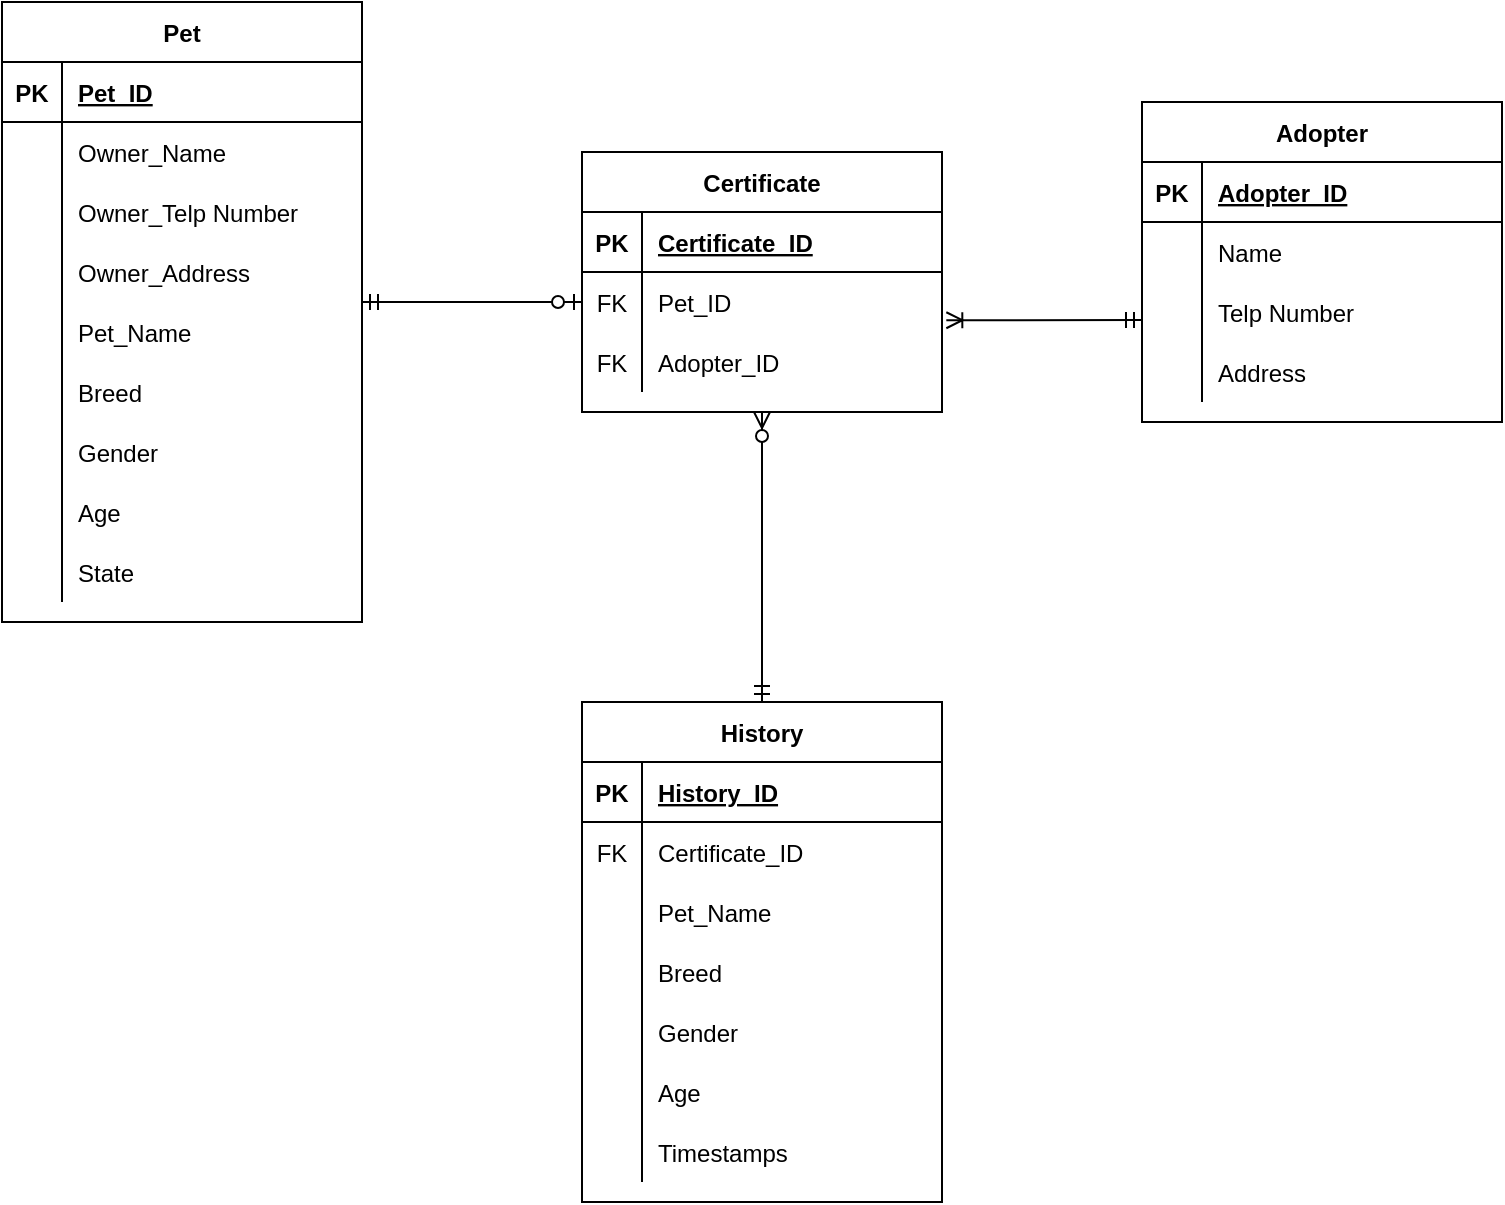 <mxfile version="16.0.0" type="github" pages="2">
  <diagram id="2J634cxyii3OIA9NPOQA" name="ERD">
    <mxGraphModel dx="1117" dy="669" grid="1" gridSize="10" guides="1" tooltips="1" connect="1" arrows="1" fold="1" page="1" pageScale="1" pageWidth="850" pageHeight="1100" math="0" shadow="0">
      <root>
        <mxCell id="0" />
        <mxCell id="1" parent="0" />
        <mxCell id="9ehrHhDZK52EgDD9as42-1" value="Pet" style="shape=table;startSize=30;container=1;collapsible=1;childLayout=tableLayout;fixedRows=1;rowLines=0;fontStyle=1;align=center;resizeLast=1;" parent="1" vertex="1">
          <mxGeometry x="20" y="150" width="180" height="310" as="geometry" />
        </mxCell>
        <mxCell id="9ehrHhDZK52EgDD9as42-2" value="" style="shape=partialRectangle;collapsible=0;dropTarget=0;pointerEvents=0;fillColor=none;top=0;left=0;bottom=1;right=0;points=[[0,0.5],[1,0.5]];portConstraint=eastwest;" parent="9ehrHhDZK52EgDD9as42-1" vertex="1">
          <mxGeometry y="30" width="180" height="30" as="geometry" />
        </mxCell>
        <mxCell id="9ehrHhDZK52EgDD9as42-3" value="PK" style="shape=partialRectangle;connectable=0;fillColor=none;top=0;left=0;bottom=0;right=0;fontStyle=1;overflow=hidden;" parent="9ehrHhDZK52EgDD9as42-2" vertex="1">
          <mxGeometry width="30" height="30" as="geometry">
            <mxRectangle width="30" height="30" as="alternateBounds" />
          </mxGeometry>
        </mxCell>
        <mxCell id="9ehrHhDZK52EgDD9as42-4" value="Pet_ID" style="shape=partialRectangle;connectable=0;fillColor=none;top=0;left=0;bottom=0;right=0;align=left;spacingLeft=6;fontStyle=5;overflow=hidden;" parent="9ehrHhDZK52EgDD9as42-2" vertex="1">
          <mxGeometry x="30" width="150" height="30" as="geometry">
            <mxRectangle width="150" height="30" as="alternateBounds" />
          </mxGeometry>
        </mxCell>
        <mxCell id="9ehrHhDZK52EgDD9as42-5" style="shape=partialRectangle;collapsible=0;dropTarget=0;pointerEvents=0;fillColor=none;top=0;left=0;bottom=0;right=0;points=[[0,0.5],[1,0.5]];portConstraint=eastwest;" parent="9ehrHhDZK52EgDD9as42-1" vertex="1">
          <mxGeometry y="60" width="180" height="30" as="geometry" />
        </mxCell>
        <mxCell id="9ehrHhDZK52EgDD9as42-6" value="" style="shape=partialRectangle;connectable=0;fillColor=none;top=0;left=0;bottom=0;right=0;editable=1;overflow=hidden;" parent="9ehrHhDZK52EgDD9as42-5" vertex="1">
          <mxGeometry width="30" height="30" as="geometry">
            <mxRectangle width="30" height="30" as="alternateBounds" />
          </mxGeometry>
        </mxCell>
        <mxCell id="9ehrHhDZK52EgDD9as42-7" value="Owner_Name" style="shape=partialRectangle;connectable=0;fillColor=none;top=0;left=0;bottom=0;right=0;align=left;spacingLeft=6;overflow=hidden;" parent="9ehrHhDZK52EgDD9as42-5" vertex="1">
          <mxGeometry x="30" width="150" height="30" as="geometry">
            <mxRectangle width="150" height="30" as="alternateBounds" />
          </mxGeometry>
        </mxCell>
        <mxCell id="9ehrHhDZK52EgDD9as42-8" style="shape=partialRectangle;collapsible=0;dropTarget=0;pointerEvents=0;fillColor=none;top=0;left=0;bottom=0;right=0;points=[[0,0.5],[1,0.5]];portConstraint=eastwest;" parent="9ehrHhDZK52EgDD9as42-1" vertex="1">
          <mxGeometry y="90" width="180" height="30" as="geometry" />
        </mxCell>
        <mxCell id="9ehrHhDZK52EgDD9as42-9" style="shape=partialRectangle;connectable=0;fillColor=none;top=0;left=0;bottom=0;right=0;editable=1;overflow=hidden;" parent="9ehrHhDZK52EgDD9as42-8" vertex="1">
          <mxGeometry width="30" height="30" as="geometry">
            <mxRectangle width="30" height="30" as="alternateBounds" />
          </mxGeometry>
        </mxCell>
        <mxCell id="9ehrHhDZK52EgDD9as42-10" value="Owner_Telp Number" style="shape=partialRectangle;connectable=0;fillColor=none;top=0;left=0;bottom=0;right=0;align=left;spacingLeft=6;overflow=hidden;" parent="9ehrHhDZK52EgDD9as42-8" vertex="1">
          <mxGeometry x="30" width="150" height="30" as="geometry">
            <mxRectangle width="150" height="30" as="alternateBounds" />
          </mxGeometry>
        </mxCell>
        <mxCell id="9ehrHhDZK52EgDD9as42-11" style="shape=partialRectangle;collapsible=0;dropTarget=0;pointerEvents=0;fillColor=none;top=0;left=0;bottom=0;right=0;points=[[0,0.5],[1,0.5]];portConstraint=eastwest;" parent="9ehrHhDZK52EgDD9as42-1" vertex="1">
          <mxGeometry y="120" width="180" height="30" as="geometry" />
        </mxCell>
        <mxCell id="9ehrHhDZK52EgDD9as42-12" style="shape=partialRectangle;connectable=0;fillColor=none;top=0;left=0;bottom=0;right=0;editable=1;overflow=hidden;" parent="9ehrHhDZK52EgDD9as42-11" vertex="1">
          <mxGeometry width="30" height="30" as="geometry">
            <mxRectangle width="30" height="30" as="alternateBounds" />
          </mxGeometry>
        </mxCell>
        <mxCell id="9ehrHhDZK52EgDD9as42-13" value="Owner_Address" style="shape=partialRectangle;connectable=0;fillColor=none;top=0;left=0;bottom=0;right=0;align=left;spacingLeft=6;overflow=hidden;" parent="9ehrHhDZK52EgDD9as42-11" vertex="1">
          <mxGeometry x="30" width="150" height="30" as="geometry">
            <mxRectangle width="150" height="30" as="alternateBounds" />
          </mxGeometry>
        </mxCell>
        <mxCell id="9ehrHhDZK52EgDD9as42-14" value="" style="shape=partialRectangle;collapsible=0;dropTarget=0;pointerEvents=0;fillColor=none;top=0;left=0;bottom=0;right=0;points=[[0,0.5],[1,0.5]];portConstraint=eastwest;" parent="9ehrHhDZK52EgDD9as42-1" vertex="1">
          <mxGeometry y="150" width="180" height="30" as="geometry" />
        </mxCell>
        <mxCell id="9ehrHhDZK52EgDD9as42-15" value="" style="shape=partialRectangle;connectable=0;fillColor=none;top=0;left=0;bottom=0;right=0;editable=1;overflow=hidden;" parent="9ehrHhDZK52EgDD9as42-14" vertex="1">
          <mxGeometry width="30" height="30" as="geometry">
            <mxRectangle width="30" height="30" as="alternateBounds" />
          </mxGeometry>
        </mxCell>
        <mxCell id="9ehrHhDZK52EgDD9as42-16" value="Pet_Name" style="shape=partialRectangle;connectable=0;fillColor=none;top=0;left=0;bottom=0;right=0;align=left;spacingLeft=6;overflow=hidden;" parent="9ehrHhDZK52EgDD9as42-14" vertex="1">
          <mxGeometry x="30" width="150" height="30" as="geometry">
            <mxRectangle width="150" height="30" as="alternateBounds" />
          </mxGeometry>
        </mxCell>
        <mxCell id="9ehrHhDZK52EgDD9as42-17" value="" style="shape=partialRectangle;collapsible=0;dropTarget=0;pointerEvents=0;fillColor=none;top=0;left=0;bottom=0;right=0;points=[[0,0.5],[1,0.5]];portConstraint=eastwest;" parent="9ehrHhDZK52EgDD9as42-1" vertex="1">
          <mxGeometry y="180" width="180" height="30" as="geometry" />
        </mxCell>
        <mxCell id="9ehrHhDZK52EgDD9as42-18" value="" style="shape=partialRectangle;connectable=0;fillColor=none;top=0;left=0;bottom=0;right=0;editable=1;overflow=hidden;" parent="9ehrHhDZK52EgDD9as42-17" vertex="1">
          <mxGeometry width="30" height="30" as="geometry">
            <mxRectangle width="30" height="30" as="alternateBounds" />
          </mxGeometry>
        </mxCell>
        <mxCell id="9ehrHhDZK52EgDD9as42-19" value="Breed" style="shape=partialRectangle;connectable=0;fillColor=none;top=0;left=0;bottom=0;right=0;align=left;spacingLeft=6;overflow=hidden;" parent="9ehrHhDZK52EgDD9as42-17" vertex="1">
          <mxGeometry x="30" width="150" height="30" as="geometry">
            <mxRectangle width="150" height="30" as="alternateBounds" />
          </mxGeometry>
        </mxCell>
        <mxCell id="9ehrHhDZK52EgDD9as42-20" value="" style="shape=partialRectangle;collapsible=0;dropTarget=0;pointerEvents=0;fillColor=none;top=0;left=0;bottom=0;right=0;points=[[0,0.5],[1,0.5]];portConstraint=eastwest;" parent="9ehrHhDZK52EgDD9as42-1" vertex="1">
          <mxGeometry y="210" width="180" height="30" as="geometry" />
        </mxCell>
        <mxCell id="9ehrHhDZK52EgDD9as42-21" value="" style="shape=partialRectangle;connectable=0;fillColor=none;top=0;left=0;bottom=0;right=0;editable=1;overflow=hidden;" parent="9ehrHhDZK52EgDD9as42-20" vertex="1">
          <mxGeometry width="30" height="30" as="geometry">
            <mxRectangle width="30" height="30" as="alternateBounds" />
          </mxGeometry>
        </mxCell>
        <mxCell id="9ehrHhDZK52EgDD9as42-22" value="Gender" style="shape=partialRectangle;connectable=0;fillColor=none;top=0;left=0;bottom=0;right=0;align=left;spacingLeft=6;overflow=hidden;" parent="9ehrHhDZK52EgDD9as42-20" vertex="1">
          <mxGeometry x="30" width="150" height="30" as="geometry">
            <mxRectangle width="150" height="30" as="alternateBounds" />
          </mxGeometry>
        </mxCell>
        <mxCell id="9ehrHhDZK52EgDD9as42-23" style="shape=partialRectangle;collapsible=0;dropTarget=0;pointerEvents=0;fillColor=none;top=0;left=0;bottom=0;right=0;points=[[0,0.5],[1,0.5]];portConstraint=eastwest;" parent="9ehrHhDZK52EgDD9as42-1" vertex="1">
          <mxGeometry y="240" width="180" height="30" as="geometry" />
        </mxCell>
        <mxCell id="9ehrHhDZK52EgDD9as42-24" style="shape=partialRectangle;connectable=0;fillColor=none;top=0;left=0;bottom=0;right=0;editable=1;overflow=hidden;" parent="9ehrHhDZK52EgDD9as42-23" vertex="1">
          <mxGeometry width="30" height="30" as="geometry">
            <mxRectangle width="30" height="30" as="alternateBounds" />
          </mxGeometry>
        </mxCell>
        <mxCell id="9ehrHhDZK52EgDD9as42-25" value="Age" style="shape=partialRectangle;connectable=0;fillColor=none;top=0;left=0;bottom=0;right=0;align=left;spacingLeft=6;overflow=hidden;" parent="9ehrHhDZK52EgDD9as42-23" vertex="1">
          <mxGeometry x="30" width="150" height="30" as="geometry">
            <mxRectangle width="150" height="30" as="alternateBounds" />
          </mxGeometry>
        </mxCell>
        <mxCell id="6R1axX1EwmKw5E2RZolj-1" style="shape=partialRectangle;collapsible=0;dropTarget=0;pointerEvents=0;fillColor=none;top=0;left=0;bottom=0;right=0;points=[[0,0.5],[1,0.5]];portConstraint=eastwest;" parent="9ehrHhDZK52EgDD9as42-1" vertex="1">
          <mxGeometry y="270" width="180" height="30" as="geometry" />
        </mxCell>
        <mxCell id="6R1axX1EwmKw5E2RZolj-2" style="shape=partialRectangle;connectable=0;fillColor=none;top=0;left=0;bottom=0;right=0;editable=1;overflow=hidden;" parent="6R1axX1EwmKw5E2RZolj-1" vertex="1">
          <mxGeometry width="30" height="30" as="geometry">
            <mxRectangle width="30" height="30" as="alternateBounds" />
          </mxGeometry>
        </mxCell>
        <mxCell id="6R1axX1EwmKw5E2RZolj-3" value="State" style="shape=partialRectangle;connectable=0;fillColor=none;top=0;left=0;bottom=0;right=0;align=left;spacingLeft=6;overflow=hidden;" parent="6R1axX1EwmKw5E2RZolj-1" vertex="1">
          <mxGeometry x="30" width="150" height="30" as="geometry">
            <mxRectangle width="150" height="30" as="alternateBounds" />
          </mxGeometry>
        </mxCell>
        <mxCell id="9ehrHhDZK52EgDD9as42-26" value="Adopter" style="shape=table;startSize=30;container=1;collapsible=1;childLayout=tableLayout;fixedRows=1;rowLines=0;fontStyle=1;align=center;resizeLast=1;" parent="1" vertex="1">
          <mxGeometry x="590" y="200" width="180" height="160" as="geometry" />
        </mxCell>
        <mxCell id="9ehrHhDZK52EgDD9as42-27" value="" style="shape=partialRectangle;collapsible=0;dropTarget=0;pointerEvents=0;fillColor=none;top=0;left=0;bottom=1;right=0;points=[[0,0.5],[1,0.5]];portConstraint=eastwest;" parent="9ehrHhDZK52EgDD9as42-26" vertex="1">
          <mxGeometry y="30" width="180" height="30" as="geometry" />
        </mxCell>
        <mxCell id="9ehrHhDZK52EgDD9as42-28" value="PK" style="shape=partialRectangle;connectable=0;fillColor=none;top=0;left=0;bottom=0;right=0;fontStyle=1;overflow=hidden;" parent="9ehrHhDZK52EgDD9as42-27" vertex="1">
          <mxGeometry width="30" height="30" as="geometry">
            <mxRectangle width="30" height="30" as="alternateBounds" />
          </mxGeometry>
        </mxCell>
        <mxCell id="9ehrHhDZK52EgDD9as42-29" value="Adopter_ID" style="shape=partialRectangle;connectable=0;fillColor=none;top=0;left=0;bottom=0;right=0;align=left;spacingLeft=6;fontStyle=5;overflow=hidden;" parent="9ehrHhDZK52EgDD9as42-27" vertex="1">
          <mxGeometry x="30" width="150" height="30" as="geometry">
            <mxRectangle width="150" height="30" as="alternateBounds" />
          </mxGeometry>
        </mxCell>
        <mxCell id="9ehrHhDZK52EgDD9as42-30" value="" style="shape=partialRectangle;collapsible=0;dropTarget=0;pointerEvents=0;fillColor=none;top=0;left=0;bottom=0;right=0;points=[[0,0.5],[1,0.5]];portConstraint=eastwest;" parent="9ehrHhDZK52EgDD9as42-26" vertex="1">
          <mxGeometry y="60" width="180" height="30" as="geometry" />
        </mxCell>
        <mxCell id="9ehrHhDZK52EgDD9as42-31" value="" style="shape=partialRectangle;connectable=0;fillColor=none;top=0;left=0;bottom=0;right=0;editable=1;overflow=hidden;" parent="9ehrHhDZK52EgDD9as42-30" vertex="1">
          <mxGeometry width="30" height="30" as="geometry">
            <mxRectangle width="30" height="30" as="alternateBounds" />
          </mxGeometry>
        </mxCell>
        <mxCell id="9ehrHhDZK52EgDD9as42-32" value="Name" style="shape=partialRectangle;connectable=0;fillColor=none;top=0;left=0;bottom=0;right=0;align=left;spacingLeft=6;overflow=hidden;" parent="9ehrHhDZK52EgDD9as42-30" vertex="1">
          <mxGeometry x="30" width="150" height="30" as="geometry">
            <mxRectangle width="150" height="30" as="alternateBounds" />
          </mxGeometry>
        </mxCell>
        <mxCell id="9ehrHhDZK52EgDD9as42-33" value="" style="shape=partialRectangle;collapsible=0;dropTarget=0;pointerEvents=0;fillColor=none;top=0;left=0;bottom=0;right=0;points=[[0,0.5],[1,0.5]];portConstraint=eastwest;" parent="9ehrHhDZK52EgDD9as42-26" vertex="1">
          <mxGeometry y="90" width="180" height="30" as="geometry" />
        </mxCell>
        <mxCell id="9ehrHhDZK52EgDD9as42-34" value="" style="shape=partialRectangle;connectable=0;fillColor=none;top=0;left=0;bottom=0;right=0;editable=1;overflow=hidden;" parent="9ehrHhDZK52EgDD9as42-33" vertex="1">
          <mxGeometry width="30" height="30" as="geometry">
            <mxRectangle width="30" height="30" as="alternateBounds" />
          </mxGeometry>
        </mxCell>
        <mxCell id="9ehrHhDZK52EgDD9as42-35" value="Telp Number" style="shape=partialRectangle;connectable=0;fillColor=none;top=0;left=0;bottom=0;right=0;align=left;spacingLeft=6;overflow=hidden;" parent="9ehrHhDZK52EgDD9as42-33" vertex="1">
          <mxGeometry x="30" width="150" height="30" as="geometry">
            <mxRectangle width="150" height="30" as="alternateBounds" />
          </mxGeometry>
        </mxCell>
        <mxCell id="9ehrHhDZK52EgDD9as42-36" value="" style="shape=partialRectangle;collapsible=0;dropTarget=0;pointerEvents=0;fillColor=none;top=0;left=0;bottom=0;right=0;points=[[0,0.5],[1,0.5]];portConstraint=eastwest;" parent="9ehrHhDZK52EgDD9as42-26" vertex="1">
          <mxGeometry y="120" width="180" height="30" as="geometry" />
        </mxCell>
        <mxCell id="9ehrHhDZK52EgDD9as42-37" value="" style="shape=partialRectangle;connectable=0;fillColor=none;top=0;left=0;bottom=0;right=0;editable=1;overflow=hidden;" parent="9ehrHhDZK52EgDD9as42-36" vertex="1">
          <mxGeometry width="30" height="30" as="geometry">
            <mxRectangle width="30" height="30" as="alternateBounds" />
          </mxGeometry>
        </mxCell>
        <mxCell id="9ehrHhDZK52EgDD9as42-38" value="Address" style="shape=partialRectangle;connectable=0;fillColor=none;top=0;left=0;bottom=0;right=0;align=left;spacingLeft=6;overflow=hidden;" parent="9ehrHhDZK52EgDD9as42-36" vertex="1">
          <mxGeometry x="30" width="150" height="30" as="geometry">
            <mxRectangle width="150" height="30" as="alternateBounds" />
          </mxGeometry>
        </mxCell>
        <mxCell id="9ehrHhDZK52EgDD9as42-61" value="Certificate" style="shape=table;startSize=30;container=1;collapsible=1;childLayout=tableLayout;fixedRows=1;rowLines=0;fontStyle=1;align=center;resizeLast=1;" parent="1" vertex="1">
          <mxGeometry x="310" y="225" width="180" height="130" as="geometry" />
        </mxCell>
        <mxCell id="9ehrHhDZK52EgDD9as42-62" value="" style="shape=partialRectangle;collapsible=0;dropTarget=0;pointerEvents=0;fillColor=none;top=0;left=0;bottom=1;right=0;points=[[0,0.5],[1,0.5]];portConstraint=eastwest;" parent="9ehrHhDZK52EgDD9as42-61" vertex="1">
          <mxGeometry y="30" width="180" height="30" as="geometry" />
        </mxCell>
        <mxCell id="9ehrHhDZK52EgDD9as42-63" value="PK" style="shape=partialRectangle;connectable=0;fillColor=none;top=0;left=0;bottom=0;right=0;fontStyle=1;overflow=hidden;" parent="9ehrHhDZK52EgDD9as42-62" vertex="1">
          <mxGeometry width="30" height="30" as="geometry">
            <mxRectangle width="30" height="30" as="alternateBounds" />
          </mxGeometry>
        </mxCell>
        <mxCell id="9ehrHhDZK52EgDD9as42-64" value="Certificate_ID" style="shape=partialRectangle;connectable=0;fillColor=none;top=0;left=0;bottom=0;right=0;align=left;spacingLeft=6;fontStyle=5;overflow=hidden;" parent="9ehrHhDZK52EgDD9as42-62" vertex="1">
          <mxGeometry x="30" width="150" height="30" as="geometry">
            <mxRectangle width="150" height="30" as="alternateBounds" />
          </mxGeometry>
        </mxCell>
        <mxCell id="9ehrHhDZK52EgDD9as42-65" value="" style="shape=partialRectangle;collapsible=0;dropTarget=0;pointerEvents=0;fillColor=none;top=0;left=0;bottom=0;right=0;points=[[0,0.5],[1,0.5]];portConstraint=eastwest;" parent="9ehrHhDZK52EgDD9as42-61" vertex="1">
          <mxGeometry y="60" width="180" height="30" as="geometry" />
        </mxCell>
        <mxCell id="9ehrHhDZK52EgDD9as42-66" value="FK" style="shape=partialRectangle;connectable=0;fillColor=none;top=0;left=0;bottom=0;right=0;editable=1;overflow=hidden;" parent="9ehrHhDZK52EgDD9as42-65" vertex="1">
          <mxGeometry width="30" height="30" as="geometry">
            <mxRectangle width="30" height="30" as="alternateBounds" />
          </mxGeometry>
        </mxCell>
        <mxCell id="9ehrHhDZK52EgDD9as42-67" value="Pet_ID" style="shape=partialRectangle;connectable=0;fillColor=none;top=0;left=0;bottom=0;right=0;align=left;spacingLeft=6;overflow=hidden;" parent="9ehrHhDZK52EgDD9as42-65" vertex="1">
          <mxGeometry x="30" width="150" height="30" as="geometry">
            <mxRectangle width="150" height="30" as="alternateBounds" />
          </mxGeometry>
        </mxCell>
        <mxCell id="9ehrHhDZK52EgDD9as42-68" value="" style="shape=partialRectangle;collapsible=0;dropTarget=0;pointerEvents=0;fillColor=none;top=0;left=0;bottom=0;right=0;points=[[0,0.5],[1,0.5]];portConstraint=eastwest;" parent="9ehrHhDZK52EgDD9as42-61" vertex="1">
          <mxGeometry y="90" width="180" height="30" as="geometry" />
        </mxCell>
        <mxCell id="9ehrHhDZK52EgDD9as42-69" value="FK" style="shape=partialRectangle;connectable=0;fillColor=none;top=0;left=0;bottom=0;right=0;editable=1;overflow=hidden;" parent="9ehrHhDZK52EgDD9as42-68" vertex="1">
          <mxGeometry width="30" height="30" as="geometry">
            <mxRectangle width="30" height="30" as="alternateBounds" />
          </mxGeometry>
        </mxCell>
        <mxCell id="9ehrHhDZK52EgDD9as42-70" value="Adopter_ID" style="shape=partialRectangle;connectable=0;fillColor=none;top=0;left=0;bottom=0;right=0;align=left;spacingLeft=6;overflow=hidden;" parent="9ehrHhDZK52EgDD9as42-68" vertex="1">
          <mxGeometry x="30" width="150" height="30" as="geometry">
            <mxRectangle width="150" height="30" as="alternateBounds" />
          </mxGeometry>
        </mxCell>
        <mxCell id="9ehrHhDZK52EgDD9as42-71" value="" style="fontSize=12;html=1;endArrow=ERzeroToOne;startArrow=ERmandOne;rounded=0;entryX=0;entryY=0.5;entryDx=0;entryDy=0;" parent="1" target="9ehrHhDZK52EgDD9as42-65" edge="1">
          <mxGeometry width="100" height="100" relative="1" as="geometry">
            <mxPoint x="200" y="300" as="sourcePoint" />
            <mxPoint x="420" y="180" as="targetPoint" />
          </mxGeometry>
        </mxCell>
        <mxCell id="9ehrHhDZK52EgDD9as42-72" value="" style="fontSize=12;html=1;endArrow=ERoneToMany;startArrow=ERmandOne;rounded=0;entryX=1.012;entryY=0.804;entryDx=0;entryDy=0;entryPerimeter=0;" parent="1" target="9ehrHhDZK52EgDD9as42-65" edge="1">
          <mxGeometry width="100" height="100" relative="1" as="geometry">
            <mxPoint x="590" y="309" as="sourcePoint" />
            <mxPoint x="590" y="210" as="targetPoint" />
          </mxGeometry>
        </mxCell>
        <mxCell id="9ehrHhDZK52EgDD9as42-73" value="" style="fontSize=12;html=1;endArrow=ERzeroToMany;startArrow=ERmandOne;rounded=0;exitX=0.5;exitY=0;exitDx=0;exitDy=0;entryX=0.5;entryY=1;entryDx=0;entryDy=0;" parent="1" target="9ehrHhDZK52EgDD9as42-61" edge="1">
          <mxGeometry width="100" height="100" relative="1" as="geometry">
            <mxPoint x="400" y="500" as="sourcePoint" />
            <mxPoint x="300" y="400" as="targetPoint" />
          </mxGeometry>
        </mxCell>
        <mxCell id="JQQU0Y_YsM3OxfZY5DyW-1" value="History" style="shape=table;startSize=30;container=1;collapsible=1;childLayout=tableLayout;fixedRows=1;rowLines=0;fontStyle=1;align=center;resizeLast=1;" parent="1" vertex="1">
          <mxGeometry x="310" y="500" width="180" height="250" as="geometry" />
        </mxCell>
        <mxCell id="JQQU0Y_YsM3OxfZY5DyW-2" value="" style="shape=partialRectangle;collapsible=0;dropTarget=0;pointerEvents=0;fillColor=none;top=0;left=0;bottom=1;right=0;points=[[0,0.5],[1,0.5]];portConstraint=eastwest;" parent="JQQU0Y_YsM3OxfZY5DyW-1" vertex="1">
          <mxGeometry y="30" width="180" height="30" as="geometry" />
        </mxCell>
        <mxCell id="JQQU0Y_YsM3OxfZY5DyW-3" value="PK" style="shape=partialRectangle;connectable=0;fillColor=none;top=0;left=0;bottom=0;right=0;fontStyle=1;overflow=hidden;" parent="JQQU0Y_YsM3OxfZY5DyW-2" vertex="1">
          <mxGeometry width="30" height="30" as="geometry">
            <mxRectangle width="30" height="30" as="alternateBounds" />
          </mxGeometry>
        </mxCell>
        <mxCell id="JQQU0Y_YsM3OxfZY5DyW-4" value="History_ID" style="shape=partialRectangle;connectable=0;fillColor=none;top=0;left=0;bottom=0;right=0;align=left;spacingLeft=6;fontStyle=5;overflow=hidden;" parent="JQQU0Y_YsM3OxfZY5DyW-2" vertex="1">
          <mxGeometry x="30" width="150" height="30" as="geometry">
            <mxRectangle width="150" height="30" as="alternateBounds" />
          </mxGeometry>
        </mxCell>
        <mxCell id="JQQU0Y_YsM3OxfZY5DyW-5" style="shape=partialRectangle;collapsible=0;dropTarget=0;pointerEvents=0;fillColor=none;top=0;left=0;bottom=0;right=0;points=[[0,0.5],[1,0.5]];portConstraint=eastwest;" parent="JQQU0Y_YsM3OxfZY5DyW-1" vertex="1">
          <mxGeometry y="60" width="180" height="30" as="geometry" />
        </mxCell>
        <mxCell id="JQQU0Y_YsM3OxfZY5DyW-6" value="FK" style="shape=partialRectangle;connectable=0;fillColor=none;top=0;left=0;bottom=0;right=0;editable=1;overflow=hidden;" parent="JQQU0Y_YsM3OxfZY5DyW-5" vertex="1">
          <mxGeometry width="30" height="30" as="geometry">
            <mxRectangle width="30" height="30" as="alternateBounds" />
          </mxGeometry>
        </mxCell>
        <mxCell id="JQQU0Y_YsM3OxfZY5DyW-7" value="Certificate_ID" style="shape=partialRectangle;connectable=0;fillColor=none;top=0;left=0;bottom=0;right=0;align=left;spacingLeft=6;overflow=hidden;" parent="JQQU0Y_YsM3OxfZY5DyW-5" vertex="1">
          <mxGeometry x="30" width="150" height="30" as="geometry">
            <mxRectangle width="150" height="30" as="alternateBounds" />
          </mxGeometry>
        </mxCell>
        <mxCell id="JQQU0Y_YsM3OxfZY5DyW-8" style="shape=partialRectangle;collapsible=0;dropTarget=0;pointerEvents=0;fillColor=none;top=0;left=0;bottom=0;right=0;points=[[0,0.5],[1,0.5]];portConstraint=eastwest;" parent="JQQU0Y_YsM3OxfZY5DyW-1" vertex="1">
          <mxGeometry y="90" width="180" height="30" as="geometry" />
        </mxCell>
        <mxCell id="JQQU0Y_YsM3OxfZY5DyW-9" style="shape=partialRectangle;connectable=0;fillColor=none;top=0;left=0;bottom=0;right=0;editable=1;overflow=hidden;" parent="JQQU0Y_YsM3OxfZY5DyW-8" vertex="1">
          <mxGeometry width="30" height="30" as="geometry">
            <mxRectangle width="30" height="30" as="alternateBounds" />
          </mxGeometry>
        </mxCell>
        <mxCell id="JQQU0Y_YsM3OxfZY5DyW-10" value="Pet_Name" style="shape=partialRectangle;connectable=0;fillColor=none;top=0;left=0;bottom=0;right=0;align=left;spacingLeft=6;overflow=hidden;" parent="JQQU0Y_YsM3OxfZY5DyW-8" vertex="1">
          <mxGeometry x="30" width="150" height="30" as="geometry">
            <mxRectangle width="150" height="30" as="alternateBounds" />
          </mxGeometry>
        </mxCell>
        <mxCell id="JQQU0Y_YsM3OxfZY5DyW-11" style="shape=partialRectangle;collapsible=0;dropTarget=0;pointerEvents=0;fillColor=none;top=0;left=0;bottom=0;right=0;points=[[0,0.5],[1,0.5]];portConstraint=eastwest;" parent="JQQU0Y_YsM3OxfZY5DyW-1" vertex="1">
          <mxGeometry y="120" width="180" height="30" as="geometry" />
        </mxCell>
        <mxCell id="JQQU0Y_YsM3OxfZY5DyW-12" style="shape=partialRectangle;connectable=0;fillColor=none;top=0;left=0;bottom=0;right=0;editable=1;overflow=hidden;" parent="JQQU0Y_YsM3OxfZY5DyW-11" vertex="1">
          <mxGeometry width="30" height="30" as="geometry">
            <mxRectangle width="30" height="30" as="alternateBounds" />
          </mxGeometry>
        </mxCell>
        <mxCell id="JQQU0Y_YsM3OxfZY5DyW-13" value="Breed" style="shape=partialRectangle;connectable=0;fillColor=none;top=0;left=0;bottom=0;right=0;align=left;spacingLeft=6;overflow=hidden;" parent="JQQU0Y_YsM3OxfZY5DyW-11" vertex="1">
          <mxGeometry x="30" width="150" height="30" as="geometry">
            <mxRectangle width="150" height="30" as="alternateBounds" />
          </mxGeometry>
        </mxCell>
        <mxCell id="JQQU0Y_YsM3OxfZY5DyW-14" value="" style="shape=partialRectangle;collapsible=0;dropTarget=0;pointerEvents=0;fillColor=none;top=0;left=0;bottom=0;right=0;points=[[0,0.5],[1,0.5]];portConstraint=eastwest;" parent="JQQU0Y_YsM3OxfZY5DyW-1" vertex="1">
          <mxGeometry y="150" width="180" height="30" as="geometry" />
        </mxCell>
        <mxCell id="JQQU0Y_YsM3OxfZY5DyW-15" value="" style="shape=partialRectangle;connectable=0;fillColor=none;top=0;left=0;bottom=0;right=0;editable=1;overflow=hidden;" parent="JQQU0Y_YsM3OxfZY5DyW-14" vertex="1">
          <mxGeometry width="30" height="30" as="geometry">
            <mxRectangle width="30" height="30" as="alternateBounds" />
          </mxGeometry>
        </mxCell>
        <mxCell id="JQQU0Y_YsM3OxfZY5DyW-16" value="Gender" style="shape=partialRectangle;connectable=0;fillColor=none;top=0;left=0;bottom=0;right=0;align=left;spacingLeft=6;overflow=hidden;" parent="JQQU0Y_YsM3OxfZY5DyW-14" vertex="1">
          <mxGeometry x="30" width="150" height="30" as="geometry">
            <mxRectangle width="150" height="30" as="alternateBounds" />
          </mxGeometry>
        </mxCell>
        <mxCell id="JQQU0Y_YsM3OxfZY5DyW-17" value="" style="shape=partialRectangle;collapsible=0;dropTarget=0;pointerEvents=0;fillColor=none;top=0;left=0;bottom=0;right=0;points=[[0,0.5],[1,0.5]];portConstraint=eastwest;" parent="JQQU0Y_YsM3OxfZY5DyW-1" vertex="1">
          <mxGeometry y="180" width="180" height="30" as="geometry" />
        </mxCell>
        <mxCell id="JQQU0Y_YsM3OxfZY5DyW-18" value="" style="shape=partialRectangle;connectable=0;fillColor=none;top=0;left=0;bottom=0;right=0;editable=1;overflow=hidden;" parent="JQQU0Y_YsM3OxfZY5DyW-17" vertex="1">
          <mxGeometry width="30" height="30" as="geometry">
            <mxRectangle width="30" height="30" as="alternateBounds" />
          </mxGeometry>
        </mxCell>
        <mxCell id="JQQU0Y_YsM3OxfZY5DyW-19" value="Age" style="shape=partialRectangle;connectable=0;fillColor=none;top=0;left=0;bottom=0;right=0;align=left;spacingLeft=6;overflow=hidden;" parent="JQQU0Y_YsM3OxfZY5DyW-17" vertex="1">
          <mxGeometry x="30" width="150" height="30" as="geometry">
            <mxRectangle width="150" height="30" as="alternateBounds" />
          </mxGeometry>
        </mxCell>
        <mxCell id="JQQU0Y_YsM3OxfZY5DyW-20" value="" style="shape=partialRectangle;collapsible=0;dropTarget=0;pointerEvents=0;fillColor=none;top=0;left=0;bottom=0;right=0;points=[[0,0.5],[1,0.5]];portConstraint=eastwest;" parent="JQQU0Y_YsM3OxfZY5DyW-1" vertex="1">
          <mxGeometry y="210" width="180" height="30" as="geometry" />
        </mxCell>
        <mxCell id="JQQU0Y_YsM3OxfZY5DyW-21" value="" style="shape=partialRectangle;connectable=0;fillColor=none;top=0;left=0;bottom=0;right=0;editable=1;overflow=hidden;" parent="JQQU0Y_YsM3OxfZY5DyW-20" vertex="1">
          <mxGeometry width="30" height="30" as="geometry">
            <mxRectangle width="30" height="30" as="alternateBounds" />
          </mxGeometry>
        </mxCell>
        <mxCell id="JQQU0Y_YsM3OxfZY5DyW-22" value="Timestamps" style="shape=partialRectangle;connectable=0;fillColor=none;top=0;left=0;bottom=0;right=0;align=left;spacingLeft=6;overflow=hidden;" parent="JQQU0Y_YsM3OxfZY5DyW-20" vertex="1">
          <mxGeometry x="30" width="150" height="30" as="geometry">
            <mxRectangle width="150" height="30" as="alternateBounds" />
          </mxGeometry>
        </mxCell>
      </root>
    </mxGraphModel>
  </diagram>
  <diagram id="evFEgjBao5wfJKTuTbFj" name="Skema diagram">
    <mxGraphModel dx="2153" dy="780" grid="1" gridSize="10" guides="1" tooltips="1" connect="1" arrows="1" fold="1" page="1" pageScale="1" pageWidth="850" pageHeight="1100" math="0" shadow="0">
      <root>
        <mxCell id="n9HTW4S1U68KLIDgizo6-0" />
        <mxCell id="n9HTW4S1U68KLIDgizo6-1" parent="n9HTW4S1U68KLIDgizo6-0" />
        <mxCell id="0QgfkrtzCJW_Zw9muQF2-0" value="&lt;u&gt;&lt;b&gt;&lt;font style=&quot;font-size: 14px&quot;&gt;Pet_ID&lt;/font&gt;&lt;/b&gt;&lt;/u&gt;" style="rounded=0;whiteSpace=wrap;html=1;" parent="n9HTW4S1U68KLIDgizo6-1" vertex="1">
          <mxGeometry x="110" y="190" width="120" height="60" as="geometry" />
        </mxCell>
        <mxCell id="0QgfkrtzCJW_Zw9muQF2-1" value="&lt;font style=&quot;font-size: 14px&quot;&gt;Pet_Name&lt;/font&gt;" style="rounded=0;whiteSpace=wrap;html=1;" parent="n9HTW4S1U68KLIDgizo6-1" vertex="1">
          <mxGeometry x="590" y="190" width="120" height="60" as="geometry" />
        </mxCell>
        <mxCell id="0QgfkrtzCJW_Zw9muQF2-2" value="&lt;font style=&quot;font-size: 14px&quot;&gt;Breed&lt;/font&gt;" style="rounded=0;whiteSpace=wrap;html=1;" parent="n9HTW4S1U68KLIDgizo6-1" vertex="1">
          <mxGeometry x="710" y="190" width="120" height="60" as="geometry" />
        </mxCell>
        <mxCell id="0QgfkrtzCJW_Zw9muQF2-3" value="&lt;font style=&quot;font-size: 14px&quot;&gt;Gender&lt;/font&gt;" style="rounded=0;whiteSpace=wrap;html=1;" parent="n9HTW4S1U68KLIDgizo6-1" vertex="1">
          <mxGeometry x="830" y="190" width="120" height="60" as="geometry" />
        </mxCell>
        <mxCell id="0QgfkrtzCJW_Zw9muQF2-4" value="&lt;span style=&quot;font-size: 14px&quot;&gt;Age&lt;/span&gt;" style="rounded=0;whiteSpace=wrap;html=1;" parent="n9HTW4S1U68KLIDgizo6-1" vertex="1">
          <mxGeometry x="950" y="190" width="120" height="60" as="geometry" />
        </mxCell>
        <mxCell id="0QgfkrtzCJW_Zw9muQF2-5" value="&lt;span style=&quot;font-size: 14px&quot;&gt;&lt;b&gt;&lt;u&gt;Adopter_ID&lt;/u&gt;&lt;/b&gt;&lt;/span&gt;" style="rounded=0;whiteSpace=wrap;html=1;" parent="n9HTW4S1U68KLIDgizo6-1" vertex="1">
          <mxGeometry x="110" y="310" width="120" height="60" as="geometry" />
        </mxCell>
        <mxCell id="0QgfkrtzCJW_Zw9muQF2-6" value="&lt;font style=&quot;font-size: 14px&quot;&gt;Name&lt;/font&gt;" style="rounded=0;whiteSpace=wrap;html=1;" parent="n9HTW4S1U68KLIDgizo6-1" vertex="1">
          <mxGeometry x="230" y="310" width="120" height="60" as="geometry" />
        </mxCell>
        <mxCell id="0QgfkrtzCJW_Zw9muQF2-7" value="&lt;font style=&quot;font-size: 14px&quot;&gt;Telp Number&lt;/font&gt;" style="rounded=0;whiteSpace=wrap;html=1;" parent="n9HTW4S1U68KLIDgizo6-1" vertex="1">
          <mxGeometry x="350" y="310" width="120" height="60" as="geometry" />
        </mxCell>
        <mxCell id="0QgfkrtzCJW_Zw9muQF2-8" value="&lt;span style=&quot;font-size: 14px&quot;&gt;Address&lt;/span&gt;" style="rounded=0;whiteSpace=wrap;html=1;" parent="n9HTW4S1U68KLIDgizo6-1" vertex="1">
          <mxGeometry x="470" y="310" width="120" height="60" as="geometry" />
        </mxCell>
        <mxCell id="0QgfkrtzCJW_Zw9muQF2-9" value="&lt;u&gt;&lt;font style=&quot;font-size: 14px&quot;&gt;&lt;b&gt;History_ID&lt;/b&gt;&lt;/font&gt;&lt;/u&gt;" style="rounded=0;whiteSpace=wrap;html=1;" parent="n9HTW4S1U68KLIDgizo6-1" vertex="1">
          <mxGeometry x="110" y="540" width="120" height="60" as="geometry" />
        </mxCell>
        <mxCell id="0QgfkrtzCJW_Zw9muQF2-10" value="&lt;span style=&quot;font-size: 14px&quot;&gt;Timestamps&lt;/span&gt;" style="rounded=0;whiteSpace=wrap;html=1;" parent="n9HTW4S1U68KLIDgizo6-1" vertex="1">
          <mxGeometry x="830" y="540" width="120" height="60" as="geometry" />
        </mxCell>
        <mxCell id="0QgfkrtzCJW_Zw9muQF2-11" value="&lt;font style=&quot;font-size: 14px&quot;&gt;Owner_Name&lt;/font&gt;" style="rounded=0;whiteSpace=wrap;html=1;" parent="n9HTW4S1U68KLIDgizo6-1" vertex="1">
          <mxGeometry x="230" y="190" width="120" height="60" as="geometry" />
        </mxCell>
        <mxCell id="0QgfkrtzCJW_Zw9muQF2-12" value="&lt;font style=&quot;font-size: 14px&quot;&gt;Owner_Telp Number&lt;/font&gt;" style="rounded=0;whiteSpace=wrap;html=1;" parent="n9HTW4S1U68KLIDgizo6-1" vertex="1">
          <mxGeometry x="350" y="190" width="120" height="60" as="geometry" />
        </mxCell>
        <mxCell id="0QgfkrtzCJW_Zw9muQF2-13" value="&lt;font style=&quot;font-size: 14px&quot;&gt;Owner_Address&lt;/font&gt;" style="rounded=0;whiteSpace=wrap;html=1;" parent="n9HTW4S1U68KLIDgizo6-1" vertex="1">
          <mxGeometry x="470" y="190" width="120" height="60" as="geometry" />
        </mxCell>
        <mxCell id="0QgfkrtzCJW_Zw9muQF2-14" value="&lt;font style=&quot;font-size: 14px&quot;&gt;Pet_Name&lt;/font&gt;" style="rounded=0;whiteSpace=wrap;html=1;" parent="n9HTW4S1U68KLIDgizo6-1" vertex="1">
          <mxGeometry x="350" y="540" width="120" height="60" as="geometry" />
        </mxCell>
        <mxCell id="0QgfkrtzCJW_Zw9muQF2-15" value="&lt;font style=&quot;font-size: 14px&quot;&gt;Breed&lt;/font&gt;" style="rounded=0;whiteSpace=wrap;html=1;" parent="n9HTW4S1U68KLIDgizo6-1" vertex="1">
          <mxGeometry x="470" y="540" width="120" height="60" as="geometry" />
        </mxCell>
        <mxCell id="0QgfkrtzCJW_Zw9muQF2-16" value="&lt;font style=&quot;font-size: 14px&quot;&gt;Gender&lt;/font&gt;" style="rounded=0;whiteSpace=wrap;html=1;" parent="n9HTW4S1U68KLIDgizo6-1" vertex="1">
          <mxGeometry x="590" y="540" width="120" height="60" as="geometry" />
        </mxCell>
        <mxCell id="0QgfkrtzCJW_Zw9muQF2-17" value="&lt;span style=&quot;font-size: 14px&quot;&gt;Age&lt;/span&gt;" style="rounded=0;whiteSpace=wrap;html=1;" parent="n9HTW4S1U68KLIDgizo6-1" vertex="1">
          <mxGeometry x="710" y="540" width="120" height="60" as="geometry" />
        </mxCell>
        <mxCell id="0QgfkrtzCJW_Zw9muQF2-19" style="edgeStyle=orthogonalEdgeStyle;rounded=0;orthogonalLoop=1;jettySize=auto;html=1;exitX=0.5;exitY=0;exitDx=0;exitDy=0;entryX=0.5;entryY=1;entryDx=0;entryDy=0;curved=1;" parent="n9HTW4S1U68KLIDgizo6-1" source="0QgfkrtzCJW_Zw9muQF2-20" target="0QgfkrtzCJW_Zw9muQF2-21" edge="1">
          <mxGeometry relative="1" as="geometry" />
        </mxCell>
        <mxCell id="0QgfkrtzCJW_Zw9muQF2-20" value="&lt;font style=&quot;font-size: 14px&quot;&gt;&lt;u&gt;Certificate_ID&lt;/u&gt;&lt;/font&gt;" style="rounded=0;whiteSpace=wrap;html=1;" parent="n9HTW4S1U68KLIDgizo6-1" vertex="1">
          <mxGeometry x="230" y="540" width="120" height="60" as="geometry" />
        </mxCell>
        <mxCell id="0QgfkrtzCJW_Zw9muQF2-21" value="&lt;span style=&quot;font-size: 14px&quot;&gt;&lt;b&gt;&lt;u&gt;Certificate_ID&lt;/u&gt;&lt;/b&gt;&lt;/span&gt;" style="rounded=0;whiteSpace=wrap;html=1;" parent="n9HTW4S1U68KLIDgizo6-1" vertex="1">
          <mxGeometry x="110" y="420" width="120" height="60" as="geometry" />
        </mxCell>
        <mxCell id="0QgfkrtzCJW_Zw9muQF2-22" style="edgeStyle=orthogonalEdgeStyle;curved=1;rounded=0;orthogonalLoop=1;jettySize=auto;html=1;exitX=0.5;exitY=0;exitDx=0;exitDy=0;entryX=0;entryY=0.5;entryDx=0;entryDy=0;" parent="n9HTW4S1U68KLIDgizo6-1" source="0QgfkrtzCJW_Zw9muQF2-23" target="0QgfkrtzCJW_Zw9muQF2-0" edge="1">
          <mxGeometry relative="1" as="geometry">
            <Array as="points">
              <mxPoint x="290" y="400" />
              <mxPoint x="-10" y="400" />
              <mxPoint x="-10" y="220" />
            </Array>
          </mxGeometry>
        </mxCell>
        <mxCell id="0QgfkrtzCJW_Zw9muQF2-23" value="&lt;u&gt;&lt;font style=&quot;font-size: 14px&quot;&gt;Pet_ID&lt;/font&gt;&lt;/u&gt;" style="rounded=0;whiteSpace=wrap;html=1;" parent="n9HTW4S1U68KLIDgizo6-1" vertex="1">
          <mxGeometry x="230" y="420" width="120" height="60" as="geometry" />
        </mxCell>
        <mxCell id="0QgfkrtzCJW_Zw9muQF2-24" style="edgeStyle=orthogonalEdgeStyle;curved=1;rounded=0;orthogonalLoop=1;jettySize=auto;html=1;exitX=0.5;exitY=0;exitDx=0;exitDy=0;entryX=0.5;entryY=1;entryDx=0;entryDy=0;" parent="n9HTW4S1U68KLIDgizo6-1" source="0QgfkrtzCJW_Zw9muQF2-25" target="0QgfkrtzCJW_Zw9muQF2-5" edge="1">
          <mxGeometry relative="1" as="geometry" />
        </mxCell>
        <mxCell id="0QgfkrtzCJW_Zw9muQF2-25" value="&lt;span style=&quot;font-size: 14px&quot;&gt;&lt;u&gt;Adopter_ID&lt;/u&gt;&lt;/span&gt;" style="rounded=0;whiteSpace=wrap;html=1;" parent="n9HTW4S1U68KLIDgizo6-1" vertex="1">
          <mxGeometry x="350" y="420" width="120" height="60" as="geometry" />
        </mxCell>
        <mxCell id="ZTq86ARvDKrluLWZhsok-0" value="&lt;span style=&quot;font-size: 14px&quot;&gt;State&lt;/span&gt;" style="rounded=0;whiteSpace=wrap;html=1;" parent="n9HTW4S1U68KLIDgizo6-1" vertex="1">
          <mxGeometry x="1070" y="190" width="120" height="60" as="geometry" />
        </mxCell>
      </root>
    </mxGraphModel>
  </diagram>
</mxfile>
